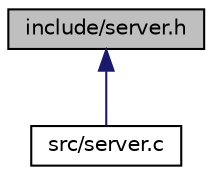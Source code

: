 digraph "include/server.h"
{
 // LATEX_PDF_SIZE
  edge [fontname="Helvetica",fontsize="10",labelfontname="Helvetica",labelfontsize="10"];
  node [fontname="Helvetica",fontsize="10",shape=record];
  Node1 [label="include/server.h",height=0.2,width=0.4,color="black", fillcolor="grey75", style="filled", fontcolor="black",tooltip="Server header file."];
  Node1 -> Node2 [dir="back",color="midnightblue",fontsize="10",style="solid",fontname="Helvetica"];
  Node2 [label="src/server.c",height=0.2,width=0.4,color="black", fillcolor="white", style="filled",URL="$server_8c.html",tooltip="Server implementation of gagchat."];
}
